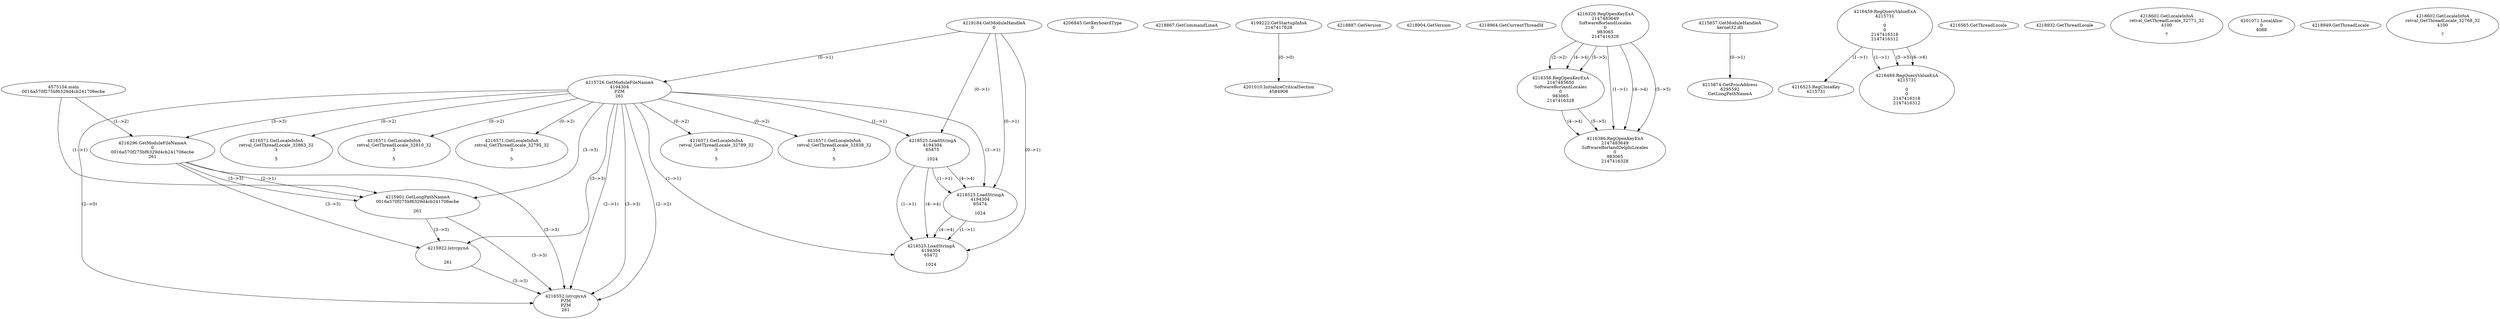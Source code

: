 // Global SCDG with merge call
digraph {
	0 [label="4575104.main
0016a570f275bf6329d4cb241706ecbe"]
	1 [label="4219184.GetModuleHandleA
0"]
	2 [label="4206845.GetKeyboardType
0"]
	3 [label="4218867.GetCommandLineA
"]
	4 [label="4199222.GetStartupInfoA
2147417628"]
	5 [label="4218887.GetVersion
"]
	6 [label="4218904.GetVersion
"]
	7 [label="4218964.GetCurrentThreadId
"]
	8 [label="4215726.GetModuleFileNameA
4194304
PZM
261"]
	1 -> 8 [label="(0-->1)"]
	9 [label="4216296.GetModuleFileNameA
0
0016a570f275bf6329d4cb241706ecbe
261"]
	0 -> 9 [label="(1-->2)"]
	8 -> 9 [label="(3-->3)"]
	10 [label="4216326.RegOpenKeyExA
2147483649
Software\Borland\Locales
0
983065
2147416328"]
	11 [label="4216356.RegOpenKeyExA
2147483650
Software\Borland\Locales
0
983065
2147416328"]
	10 -> 11 [label="(2-->2)"]
	10 -> 11 [label="(4-->4)"]
	10 -> 11 [label="(5-->5)"]
	12 [label="4216386.RegOpenKeyExA
2147483649
Software\Borland\Delphi\Locales
0
983065
2147416328"]
	10 -> 12 [label="(1-->1)"]
	10 -> 12 [label="(4-->4)"]
	11 -> 12 [label="(4-->4)"]
	10 -> 12 [label="(5-->5)"]
	11 -> 12 [label="(5-->5)"]
	13 [label="4215857.GetModuleHandleA
kernel32.dll"]
	14 [label="4215874.GetProcAddress
6295592
GetLongPathNameA"]
	13 -> 14 [label="(0-->1)"]
	15 [label="4215901.GetLongPathNameA
0016a570f275bf6329d4cb241706ecbe

261"]
	0 -> 15 [label="(1-->1)"]
	9 -> 15 [label="(2-->1)"]
	8 -> 15 [label="(3-->3)"]
	9 -> 15 [label="(3-->3)"]
	16 [label="4215922.lstrcpynA


261"]
	8 -> 16 [label="(3-->3)"]
	9 -> 16 [label="(3-->3)"]
	15 -> 16 [label="(3-->3)"]
	17 [label="4216459.RegQueryValueExA
4215731

0
0
2147416318
2147416312"]
	18 [label="4216523.RegCloseKey
4215731"]
	17 -> 18 [label="(1-->1)"]
	19 [label="4216552.lstrcpynA
PZM
PZM
261"]
	8 -> 19 [label="(2-->1)"]
	8 -> 19 [label="(2-->2)"]
	8 -> 19 [label="(3-->3)"]
	9 -> 19 [label="(3-->3)"]
	15 -> 19 [label="(3-->3)"]
	16 -> 19 [label="(3-->3)"]
	8 -> 19 [label="(2-->0)"]
	20 [label="4216565.GetThreadLocale
"]
	21 [label="4216571.GetLocaleInfoA
retval_GetThreadLocale_32789_32
3

5"]
	8 -> 21 [label="(0-->2)"]
	22 [label="4218525.LoadStringA
4194304
65475

1024"]
	1 -> 22 [label="(0-->1)"]
	8 -> 22 [label="(1-->1)"]
	23 [label="4218932.GetThreadLocale
"]
	24 [label="4218602.GetLocaleInfoA
retval_GetThreadLocale_32771_32
4100

7"]
	25 [label="4216489.RegQueryValueExA
4215731

0
0
2147416318
2147416312"]
	17 -> 25 [label="(1-->1)"]
	17 -> 25 [label="(5-->5)"]
	17 -> 25 [label="(6-->6)"]
	26 [label="4216571.GetLocaleInfoA
retval_GetThreadLocale_32838_32
3

5"]
	8 -> 26 [label="(0-->2)"]
	27 [label="4201010.InitializeCriticalSection
4584908"]
	4 -> 27 [label="(0-->0)"]
	28 [label="4201071.LocalAlloc
0
4088"]
	29 [label="4218949.GetThreadLocale
"]
	30 [label="4218602.GetLocaleInfoA
retval_GetThreadLocale_32768_32
4100

7"]
	31 [label="4216571.GetLocaleInfoA
retval_GetThreadLocale_32863_32
3

5"]
	8 -> 31 [label="(0-->2)"]
	32 [label="4216571.GetLocaleInfoA
retval_GetThreadLocale_32810_32
3

5"]
	8 -> 32 [label="(0-->2)"]
	33 [label="4218525.LoadStringA
4194304
65474

1024"]
	1 -> 33 [label="(0-->1)"]
	8 -> 33 [label="(1-->1)"]
	22 -> 33 [label="(1-->1)"]
	22 -> 33 [label="(4-->4)"]
	34 [label="4216571.GetLocaleInfoA
retval_GetThreadLocale_32795_32
3

5"]
	8 -> 34 [label="(0-->2)"]
	35 [label="4218525.LoadStringA
4194304
65472

1024"]
	1 -> 35 [label="(0-->1)"]
	8 -> 35 [label="(1-->1)"]
	22 -> 35 [label="(1-->1)"]
	33 -> 35 [label="(1-->1)"]
	22 -> 35 [label="(4-->4)"]
	33 -> 35 [label="(4-->4)"]
}
